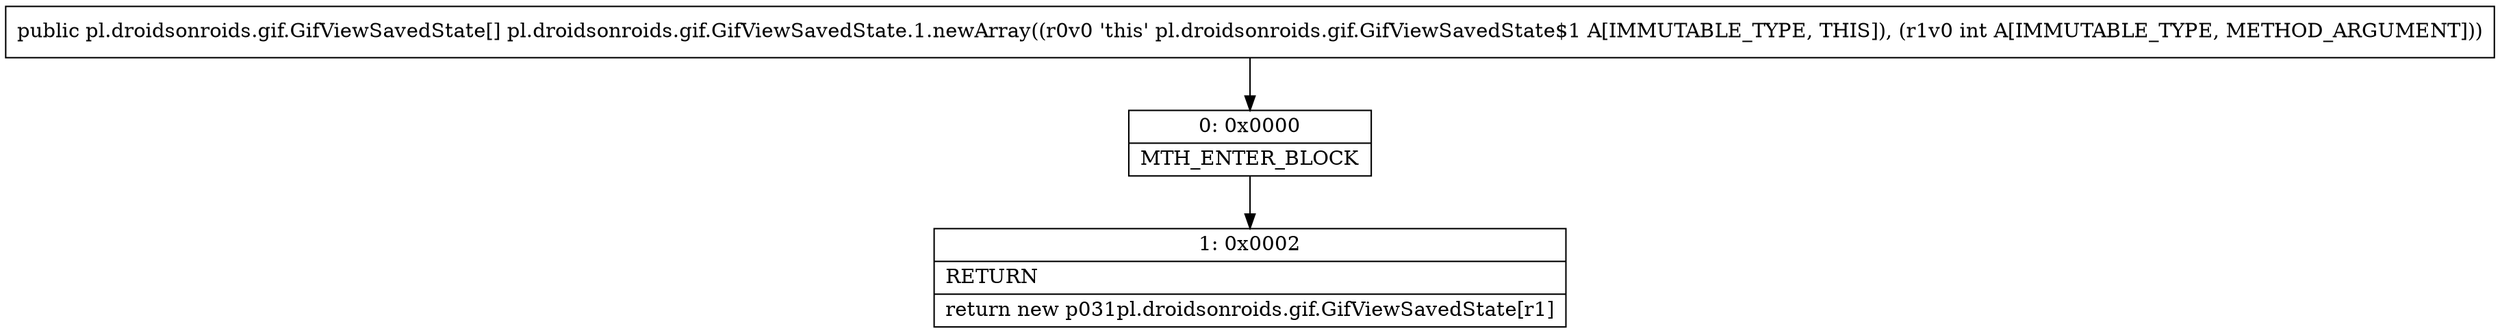 digraph "CFG forpl.droidsonroids.gif.GifViewSavedState.1.newArray(I)[Lpl\/droidsonroids\/gif\/GifViewSavedState;" {
Node_0 [shape=record,label="{0\:\ 0x0000|MTH_ENTER_BLOCK\l}"];
Node_1 [shape=record,label="{1\:\ 0x0002|RETURN\l|return new p031pl.droidsonroids.gif.GifViewSavedState[r1]\l}"];
MethodNode[shape=record,label="{public pl.droidsonroids.gif.GifViewSavedState[] pl.droidsonroids.gif.GifViewSavedState.1.newArray((r0v0 'this' pl.droidsonroids.gif.GifViewSavedState$1 A[IMMUTABLE_TYPE, THIS]), (r1v0 int A[IMMUTABLE_TYPE, METHOD_ARGUMENT])) }"];
MethodNode -> Node_0;
Node_0 -> Node_1;
}


